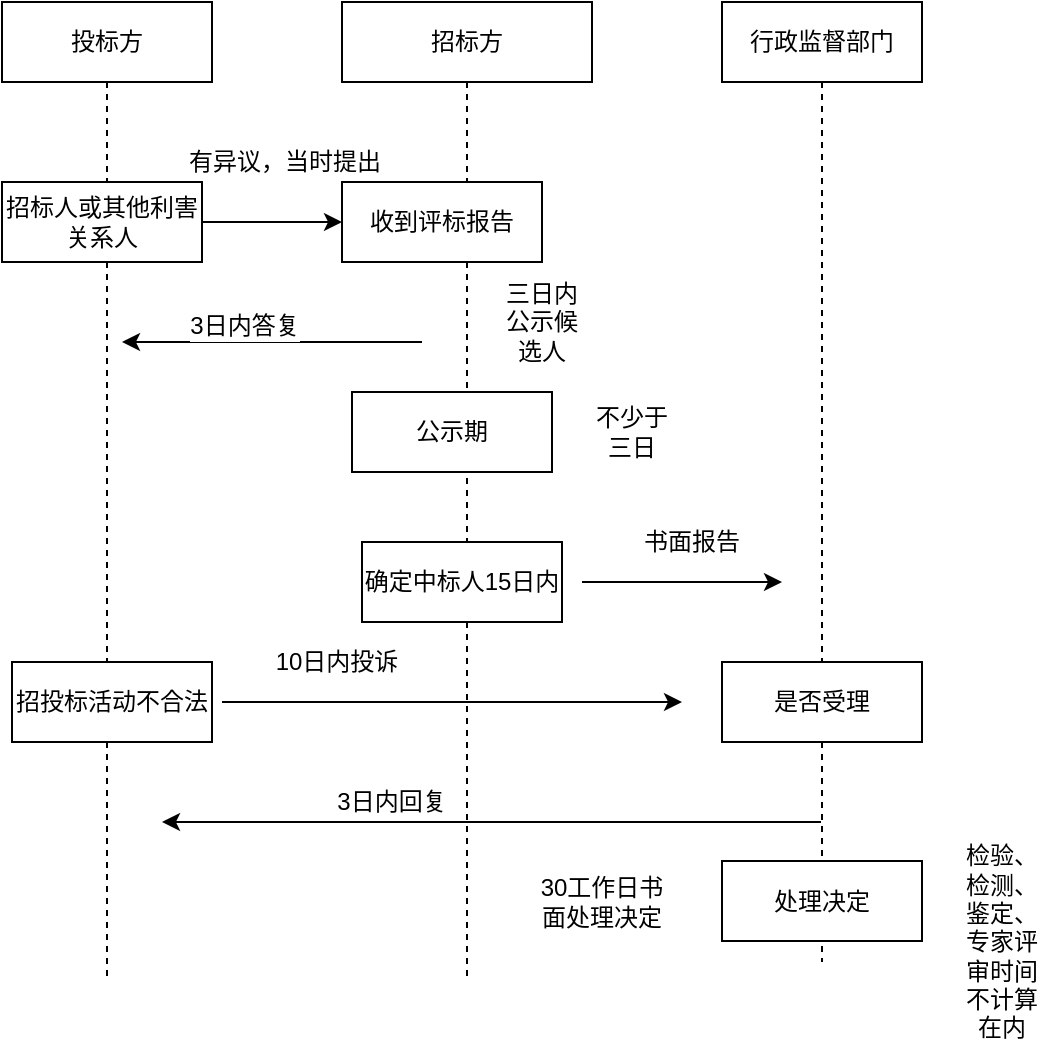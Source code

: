 <mxfile version="12.2.9" type="github" pages="1">
  <diagram id="2sLXA-egUcJUYpdjkaR4" name="Page-1">
    <mxGraphModel dx="920" dy="502" grid="1" gridSize="10" guides="1" tooltips="1" connect="1" arrows="1" fold="1" page="1" pageScale="1" pageWidth="850" pageHeight="1100" math="0" shadow="0">
      <root>
        <mxCell id="0"/>
        <mxCell id="1" parent="0"/>
        <mxCell id="VvFyoILJaAMxfH2BKJjY-1" value="投标方" style="shape=umlLifeline;perimeter=lifelinePerimeter;whiteSpace=wrap;html=1;container=1;collapsible=0;recursiveResize=0;outlineConnect=0;" vertex="1" parent="1">
          <mxGeometry x="110" y="100" width="105" height="490" as="geometry"/>
        </mxCell>
        <mxCell id="VvFyoILJaAMxfH2BKJjY-9" value="招标人或其他利害关系人" style="rounded=0;whiteSpace=wrap;html=1;" vertex="1" parent="VvFyoILJaAMxfH2BKJjY-1">
          <mxGeometry y="90" width="100" height="40" as="geometry"/>
        </mxCell>
        <mxCell id="VvFyoILJaAMxfH2BKJjY-21" value="招投标活动不合法" style="rounded=0;whiteSpace=wrap;html=1;" vertex="1" parent="VvFyoILJaAMxfH2BKJjY-1">
          <mxGeometry x="5" y="330" width="100" height="40" as="geometry"/>
        </mxCell>
        <mxCell id="VvFyoILJaAMxfH2BKJjY-2" value="招标方" style="shape=umlLifeline;perimeter=lifelinePerimeter;whiteSpace=wrap;html=1;container=1;collapsible=0;recursiveResize=0;outlineConnect=0;" vertex="1" parent="1">
          <mxGeometry x="280" y="100" width="125" height="490" as="geometry"/>
        </mxCell>
        <mxCell id="VvFyoILJaAMxfH2BKJjY-4" value="收到评标报告" style="rounded=0;whiteSpace=wrap;html=1;" vertex="1" parent="VvFyoILJaAMxfH2BKJjY-2">
          <mxGeometry y="90" width="100" height="40" as="geometry"/>
        </mxCell>
        <mxCell id="VvFyoILJaAMxfH2BKJjY-7" value="公示期" style="rounded=0;whiteSpace=wrap;html=1;" vertex="1" parent="VvFyoILJaAMxfH2BKJjY-2">
          <mxGeometry x="5" y="195" width="100" height="40" as="geometry"/>
        </mxCell>
        <mxCell id="VvFyoILJaAMxfH2BKJjY-3" value="行政监督部门" style="shape=umlLifeline;perimeter=lifelinePerimeter;whiteSpace=wrap;html=1;container=1;collapsible=0;recursiveResize=0;outlineConnect=0;" vertex="1" parent="1">
          <mxGeometry x="470" y="100" width="100" height="480" as="geometry"/>
        </mxCell>
        <mxCell id="VvFyoILJaAMxfH2BKJjY-24" value="是否受理" style="rounded=0;whiteSpace=wrap;html=1;" vertex="1" parent="VvFyoILJaAMxfH2BKJjY-3">
          <mxGeometry y="330" width="100" height="40" as="geometry"/>
        </mxCell>
        <mxCell id="VvFyoILJaAMxfH2BKJjY-6" value="三日内公示候选人" style="text;html=1;strokeColor=none;fillColor=none;align=center;verticalAlign=middle;whiteSpace=wrap;rounded=0;" vertex="1" parent="1">
          <mxGeometry x="360" y="250" width="40" height="20" as="geometry"/>
        </mxCell>
        <mxCell id="VvFyoILJaAMxfH2BKJjY-8" value="不少于三日" style="text;html=1;strokeColor=none;fillColor=none;align=center;verticalAlign=middle;whiteSpace=wrap;rounded=0;" vertex="1" parent="1">
          <mxGeometry x="405" y="305" width="40" height="20" as="geometry"/>
        </mxCell>
        <mxCell id="VvFyoILJaAMxfH2BKJjY-10" value="" style="endArrow=classic;html=1;entryX=0;entryY=0.5;entryDx=0;entryDy=0;exitX=1;exitY=0.5;exitDx=0;exitDy=0;" edge="1" parent="1" source="VvFyoILJaAMxfH2BKJjY-9" target="VvFyoILJaAMxfH2BKJjY-4">
          <mxGeometry width="50" height="50" relative="1" as="geometry">
            <mxPoint x="220" y="250" as="sourcePoint"/>
            <mxPoint x="270" y="200" as="targetPoint"/>
          </mxGeometry>
        </mxCell>
        <mxCell id="VvFyoILJaAMxfH2BKJjY-11" value="有异议，当时提出" style="text;html=1;align=center;verticalAlign=middle;resizable=0;points=[];;labelBackgroundColor=#ffffff;" vertex="1" connectable="0" parent="VvFyoILJaAMxfH2BKJjY-10">
          <mxGeometry x="-0.412" y="-4" relative="1" as="geometry">
            <mxPoint x="20" y="-34" as="offset"/>
          </mxGeometry>
        </mxCell>
        <mxCell id="VvFyoILJaAMxfH2BKJjY-12" value="" style="endArrow=classic;html=1;" edge="1" parent="1">
          <mxGeometry width="50" height="50" relative="1" as="geometry">
            <mxPoint x="320" y="270" as="sourcePoint"/>
            <mxPoint x="170" y="270" as="targetPoint"/>
          </mxGeometry>
        </mxCell>
        <mxCell id="VvFyoILJaAMxfH2BKJjY-14" value="3日内答复" style="text;html=1;align=center;verticalAlign=middle;resizable=0;points=[];;labelBackgroundColor=#ffffff;" vertex="1" connectable="0" parent="VvFyoILJaAMxfH2BKJjY-12">
          <mxGeometry x="0.192" y="-8" relative="1" as="geometry">
            <mxPoint as="offset"/>
          </mxGeometry>
        </mxCell>
        <mxCell id="VvFyoILJaAMxfH2BKJjY-18" value="确定中标人15日内" style="rounded=0;whiteSpace=wrap;html=1;" vertex="1" parent="1">
          <mxGeometry x="290" y="370" width="100" height="40" as="geometry"/>
        </mxCell>
        <mxCell id="VvFyoILJaAMxfH2BKJjY-19" value="" style="endArrow=classic;html=1;" edge="1" parent="1">
          <mxGeometry width="50" height="50" relative="1" as="geometry">
            <mxPoint x="400" y="390" as="sourcePoint"/>
            <mxPoint x="500" y="390" as="targetPoint"/>
          </mxGeometry>
        </mxCell>
        <mxCell id="VvFyoILJaAMxfH2BKJjY-20" value="书面报告" style="text;html=1;strokeColor=none;fillColor=none;align=center;verticalAlign=middle;whiteSpace=wrap;rounded=0;" vertex="1" parent="1">
          <mxGeometry x="420" y="360" width="70" height="20" as="geometry"/>
        </mxCell>
        <mxCell id="VvFyoILJaAMxfH2BKJjY-22" value="" style="endArrow=classic;html=1;" edge="1" parent="1">
          <mxGeometry width="50" height="50" relative="1" as="geometry">
            <mxPoint x="220" y="450" as="sourcePoint"/>
            <mxPoint x="450" y="450" as="targetPoint"/>
          </mxGeometry>
        </mxCell>
        <mxCell id="VvFyoILJaAMxfH2BKJjY-23" value="10日内投诉" style="text;html=1;align=center;verticalAlign=middle;resizable=0;points=[];;labelBackgroundColor=#ffffff;" vertex="1" connectable="0" parent="1">
          <mxGeometry x="240.588" y="272.0" as="geometry">
            <mxPoint x="36" y="158" as="offset"/>
          </mxGeometry>
        </mxCell>
        <mxCell id="VvFyoILJaAMxfH2BKJjY-26" value="" style="endArrow=classic;html=1;" edge="1" parent="1" source="VvFyoILJaAMxfH2BKJjY-3">
          <mxGeometry width="50" height="50" relative="1" as="geometry">
            <mxPoint x="210" y="550" as="sourcePoint"/>
            <mxPoint x="190" y="510" as="targetPoint"/>
          </mxGeometry>
        </mxCell>
        <mxCell id="VvFyoILJaAMxfH2BKJjY-28" value="3日内回复" style="text;html=1;strokeColor=none;fillColor=none;align=center;verticalAlign=middle;whiteSpace=wrap;rounded=0;" vertex="1" parent="1">
          <mxGeometry x="270" y="490" width="70" height="20" as="geometry"/>
        </mxCell>
        <mxCell id="VvFyoILJaAMxfH2BKJjY-31" value="处理决定" style="rounded=0;whiteSpace=wrap;html=1;" vertex="1" parent="1">
          <mxGeometry x="470" y="529.5" width="100" height="40" as="geometry"/>
        </mxCell>
        <mxCell id="VvFyoILJaAMxfH2BKJjY-32" value="30工作日书面处理决定" style="text;html=1;strokeColor=none;fillColor=none;align=center;verticalAlign=middle;whiteSpace=wrap;rounded=0;" vertex="1" parent="1">
          <mxGeometry x="375" y="539.5" width="70" height="20" as="geometry"/>
        </mxCell>
        <mxCell id="VvFyoILJaAMxfH2BKJjY-34" value="检验、检测、鉴定、专家评审时间不计算在内" style="text;html=1;strokeColor=none;fillColor=none;align=center;verticalAlign=middle;whiteSpace=wrap;rounded=0;" vertex="1" parent="1">
          <mxGeometry x="590" y="559.5" width="40" height="20" as="geometry"/>
        </mxCell>
      </root>
    </mxGraphModel>
  </diagram>
</mxfile>
